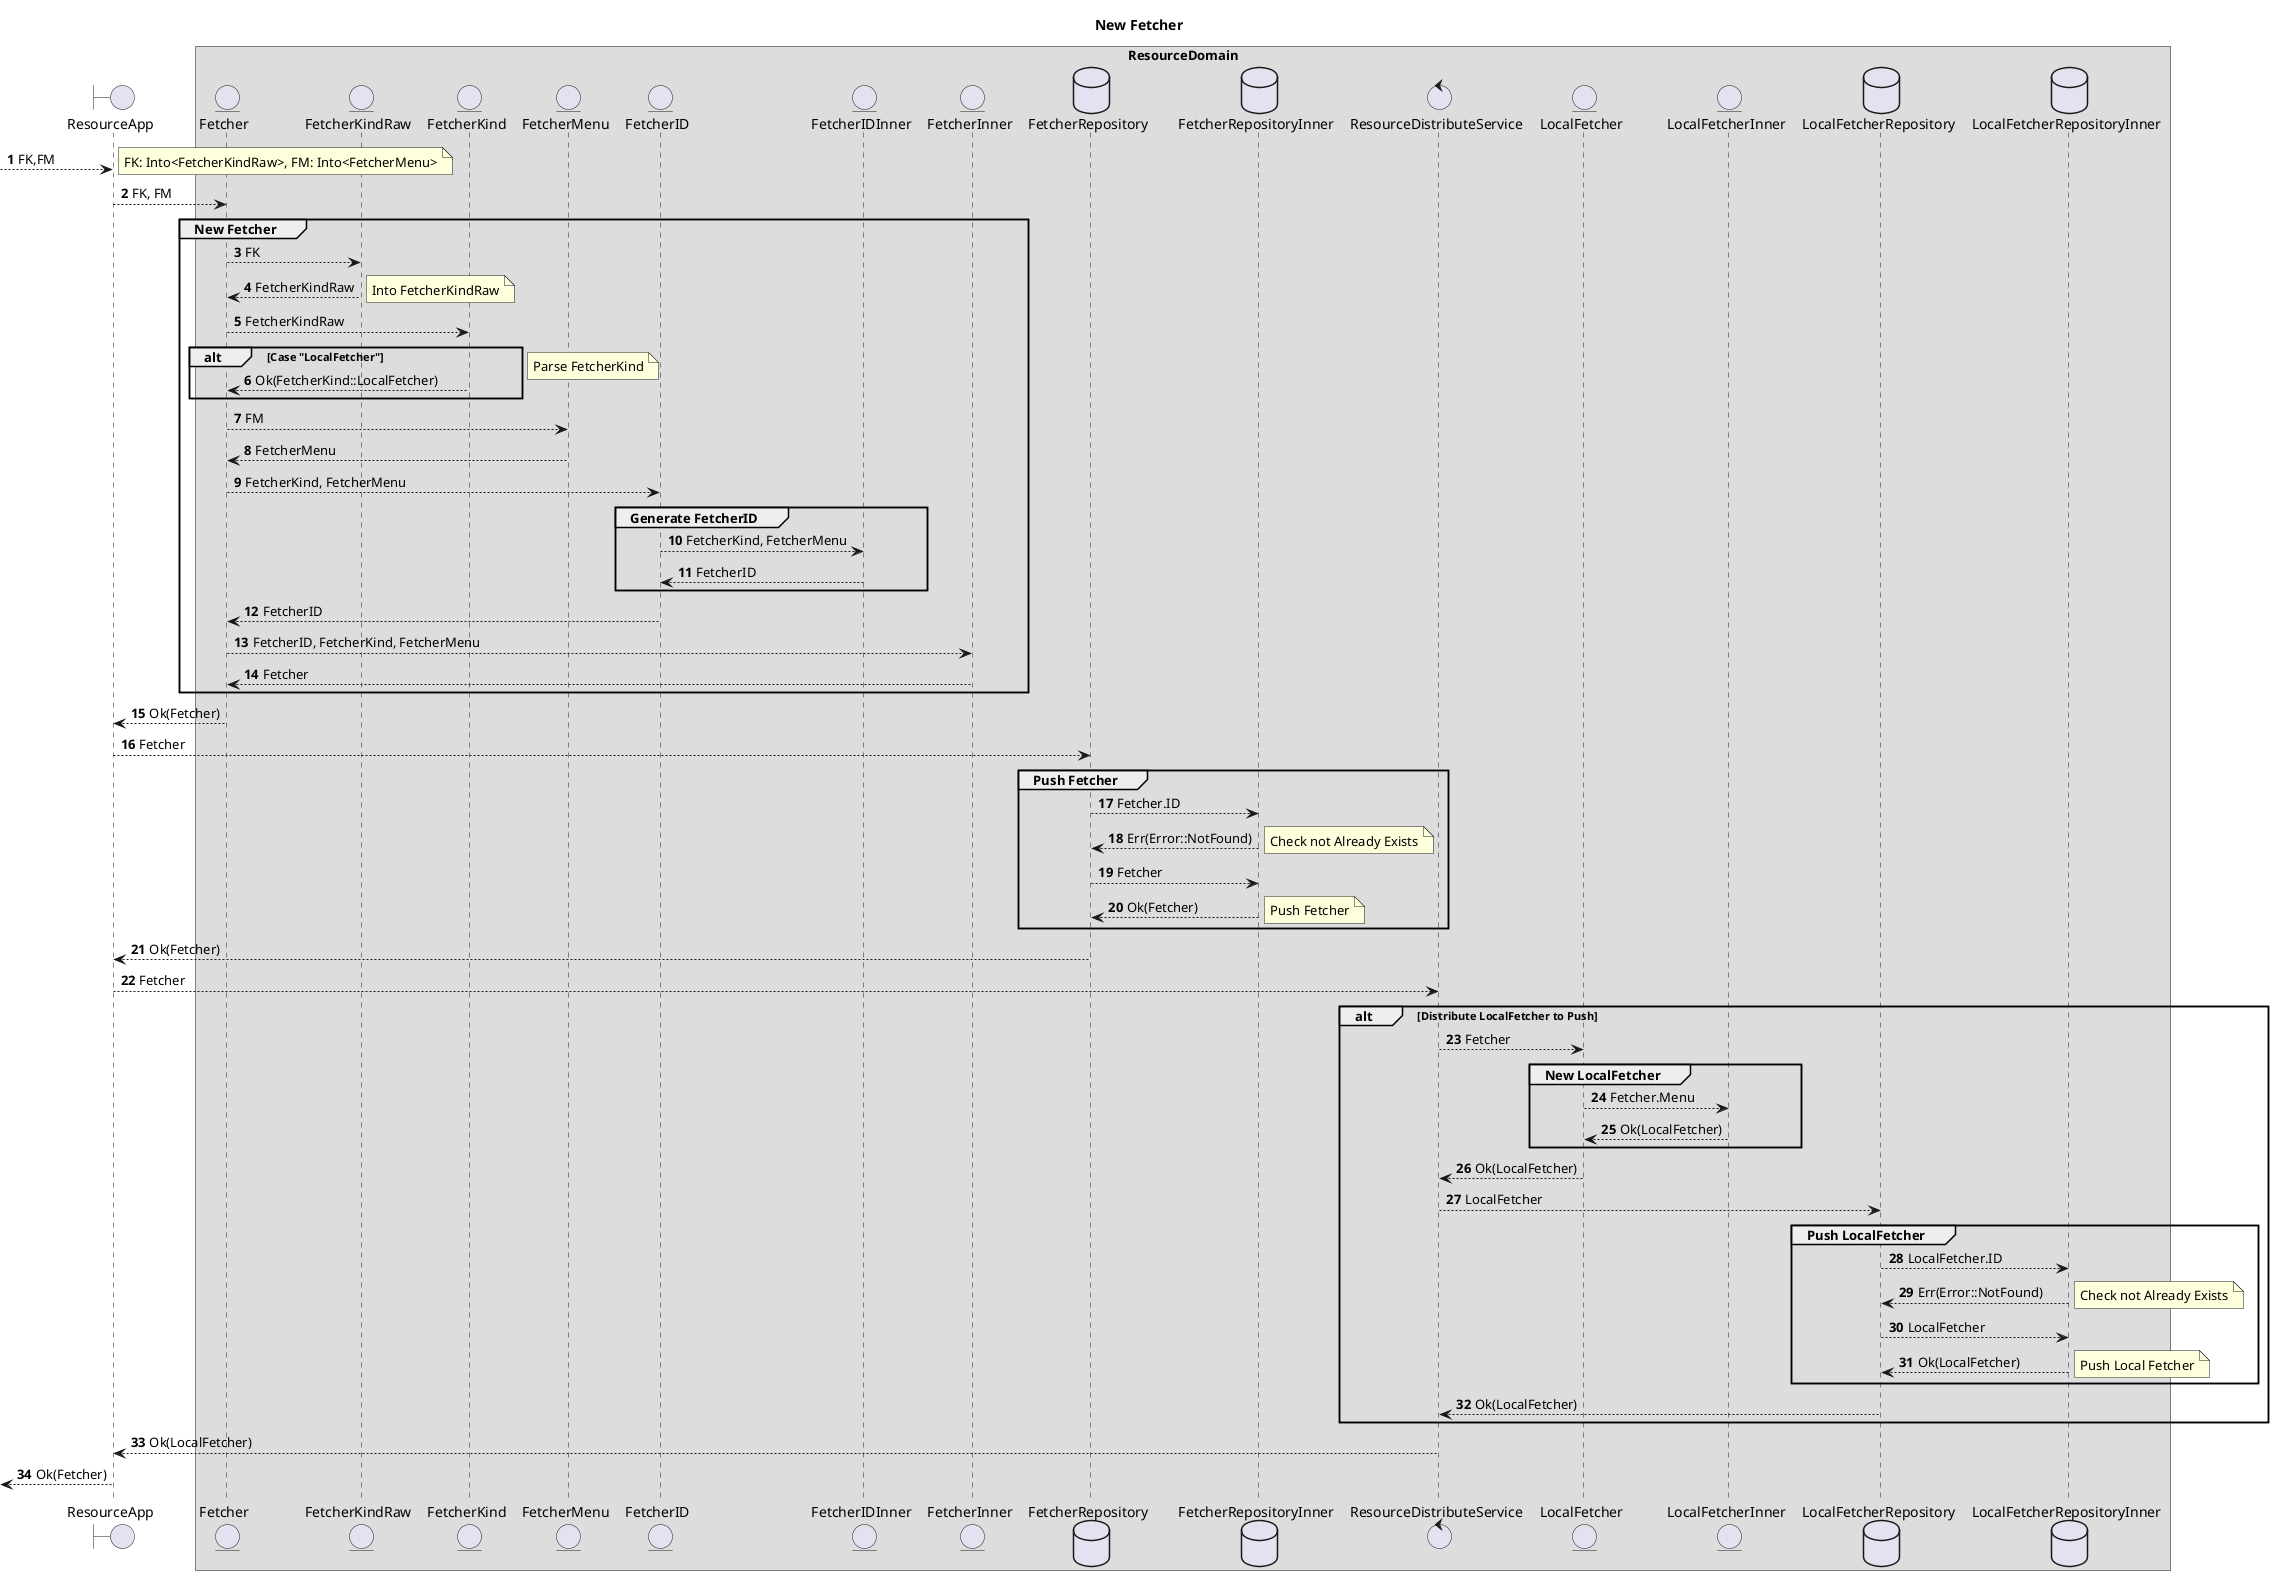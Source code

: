 @startuml
title New Fetcher
autonumber

boundary ResourceApp
entity Fetcher
entity FetcherKindRaw
entity FetcherKind
entity FetcherMenu
entity FetcherID
entity FetcherIDInner
entity FetcherInner
database FetcherRepository
database FetcherRepositoryInner
control ResourceDistributeService
entity LocalFetcher
entity LocalFetcherInner
database LocalFetcherRepository
database LocalFetcherRepositoryInner

box ResourceDomain
    participant Fetcher
    participant FetcherKindRaw
    participant FetcherKind
    participant FetcherMenu
    participant FetcherID
    participant FetcherIDInner
    participant FetcherInner
    participant FetcherRepository
    participant FetcherRepositoryInner
    participant ResourceDistributeService
    participant LocalFetcher
    participant LocalFetcherInner
    participant LocalFetcherRepository
    participant LocalFetcherRepositoryInner
end box

--> ResourceApp : FK,FM
note right: FK: Into<FetcherKindRaw>, FM: Into<FetcherMenu>
ResourceApp --> Fetcher : FK, FM
group New Fetcher
    Fetcher --> FetcherKindRaw : FK
    Fetcher <-- FetcherKindRaw : FetcherKindRaw
    note right: Into FetcherKindRaw
    Fetcher --> FetcherKind : FetcherKindRaw
    alt Case "LocalFetcher"
        Fetcher <-- FetcherKind : Ok(FetcherKind::LocalFetcher)
    end 
    note right: Parse FetcherKind
    Fetcher --> FetcherMenu : FM
    Fetcher <-- FetcherMenu : FetcherMenu
    Fetcher --> FetcherID : FetcherKind, FetcherMenu
    group Generate FetcherID
        FetcherID --> FetcherIDInner : FetcherKind, FetcherMenu
        FetcherID <-- FetcherIDInner : FetcherID
    end
    Fetcher <-- FetcherID : FetcherID
    Fetcher --> FetcherInner : FetcherID, FetcherKind, FetcherMenu
    Fetcher <-- FetcherInner : Fetcher
end
ResourceApp <-- Fetcher : Ok(Fetcher)
ResourceApp --> FetcherRepository : Fetcher
group Push Fetcher
    FetcherRepository --> FetcherRepositoryInner : Fetcher.ID
    FetcherRepository <-- FetcherRepositoryInner : Err(Error::NotFound)
    note right: Check not Already Exists
    FetcherRepository --> FetcherRepositoryInner : Fetcher
    FetcherRepository <-- FetcherRepositoryInner : Ok(Fetcher)
    note right: Push Fetcher
end
ResourceApp <-- FetcherRepository : Ok(Fetcher)
ResourceApp --> ResourceDistributeService : Fetcher
alt Distribute LocalFetcher to Push
    ResourceDistributeService --> LocalFetcher : Fetcher
    group New LocalFetcher
        LocalFetcher --> LocalFetcherInner : Fetcher.Menu
        LocalFetcher <-- LocalFetcherInner : Ok(LocalFetcher)
    end
    ResourceDistributeService <-- LocalFetcher : Ok(LocalFetcher)
    ResourceDistributeService --> LocalFetcherRepository : LocalFetcher
    group Push LocalFetcher
        LocalFetcherRepository --> LocalFetcherRepositoryInner : LocalFetcher.ID
        LocalFetcherRepository <-- LocalFetcherRepositoryInner : Err(Error::NotFound)
        note right: Check not Already Exists
        LocalFetcherRepository --> LocalFetcherRepositoryInner : LocalFetcher
        LocalFetcherRepository <-- LocalFetcherRepositoryInner : Ok(LocalFetcher)
        note right: Push Local Fetcher
    end
    ResourceDistributeService <-- LocalFetcherRepository : Ok(LocalFetcher)
end
ResourceApp <-- ResourceDistributeService : Ok(LocalFetcher)
<-- ResourceApp : Ok(Fetcher)

@enduml